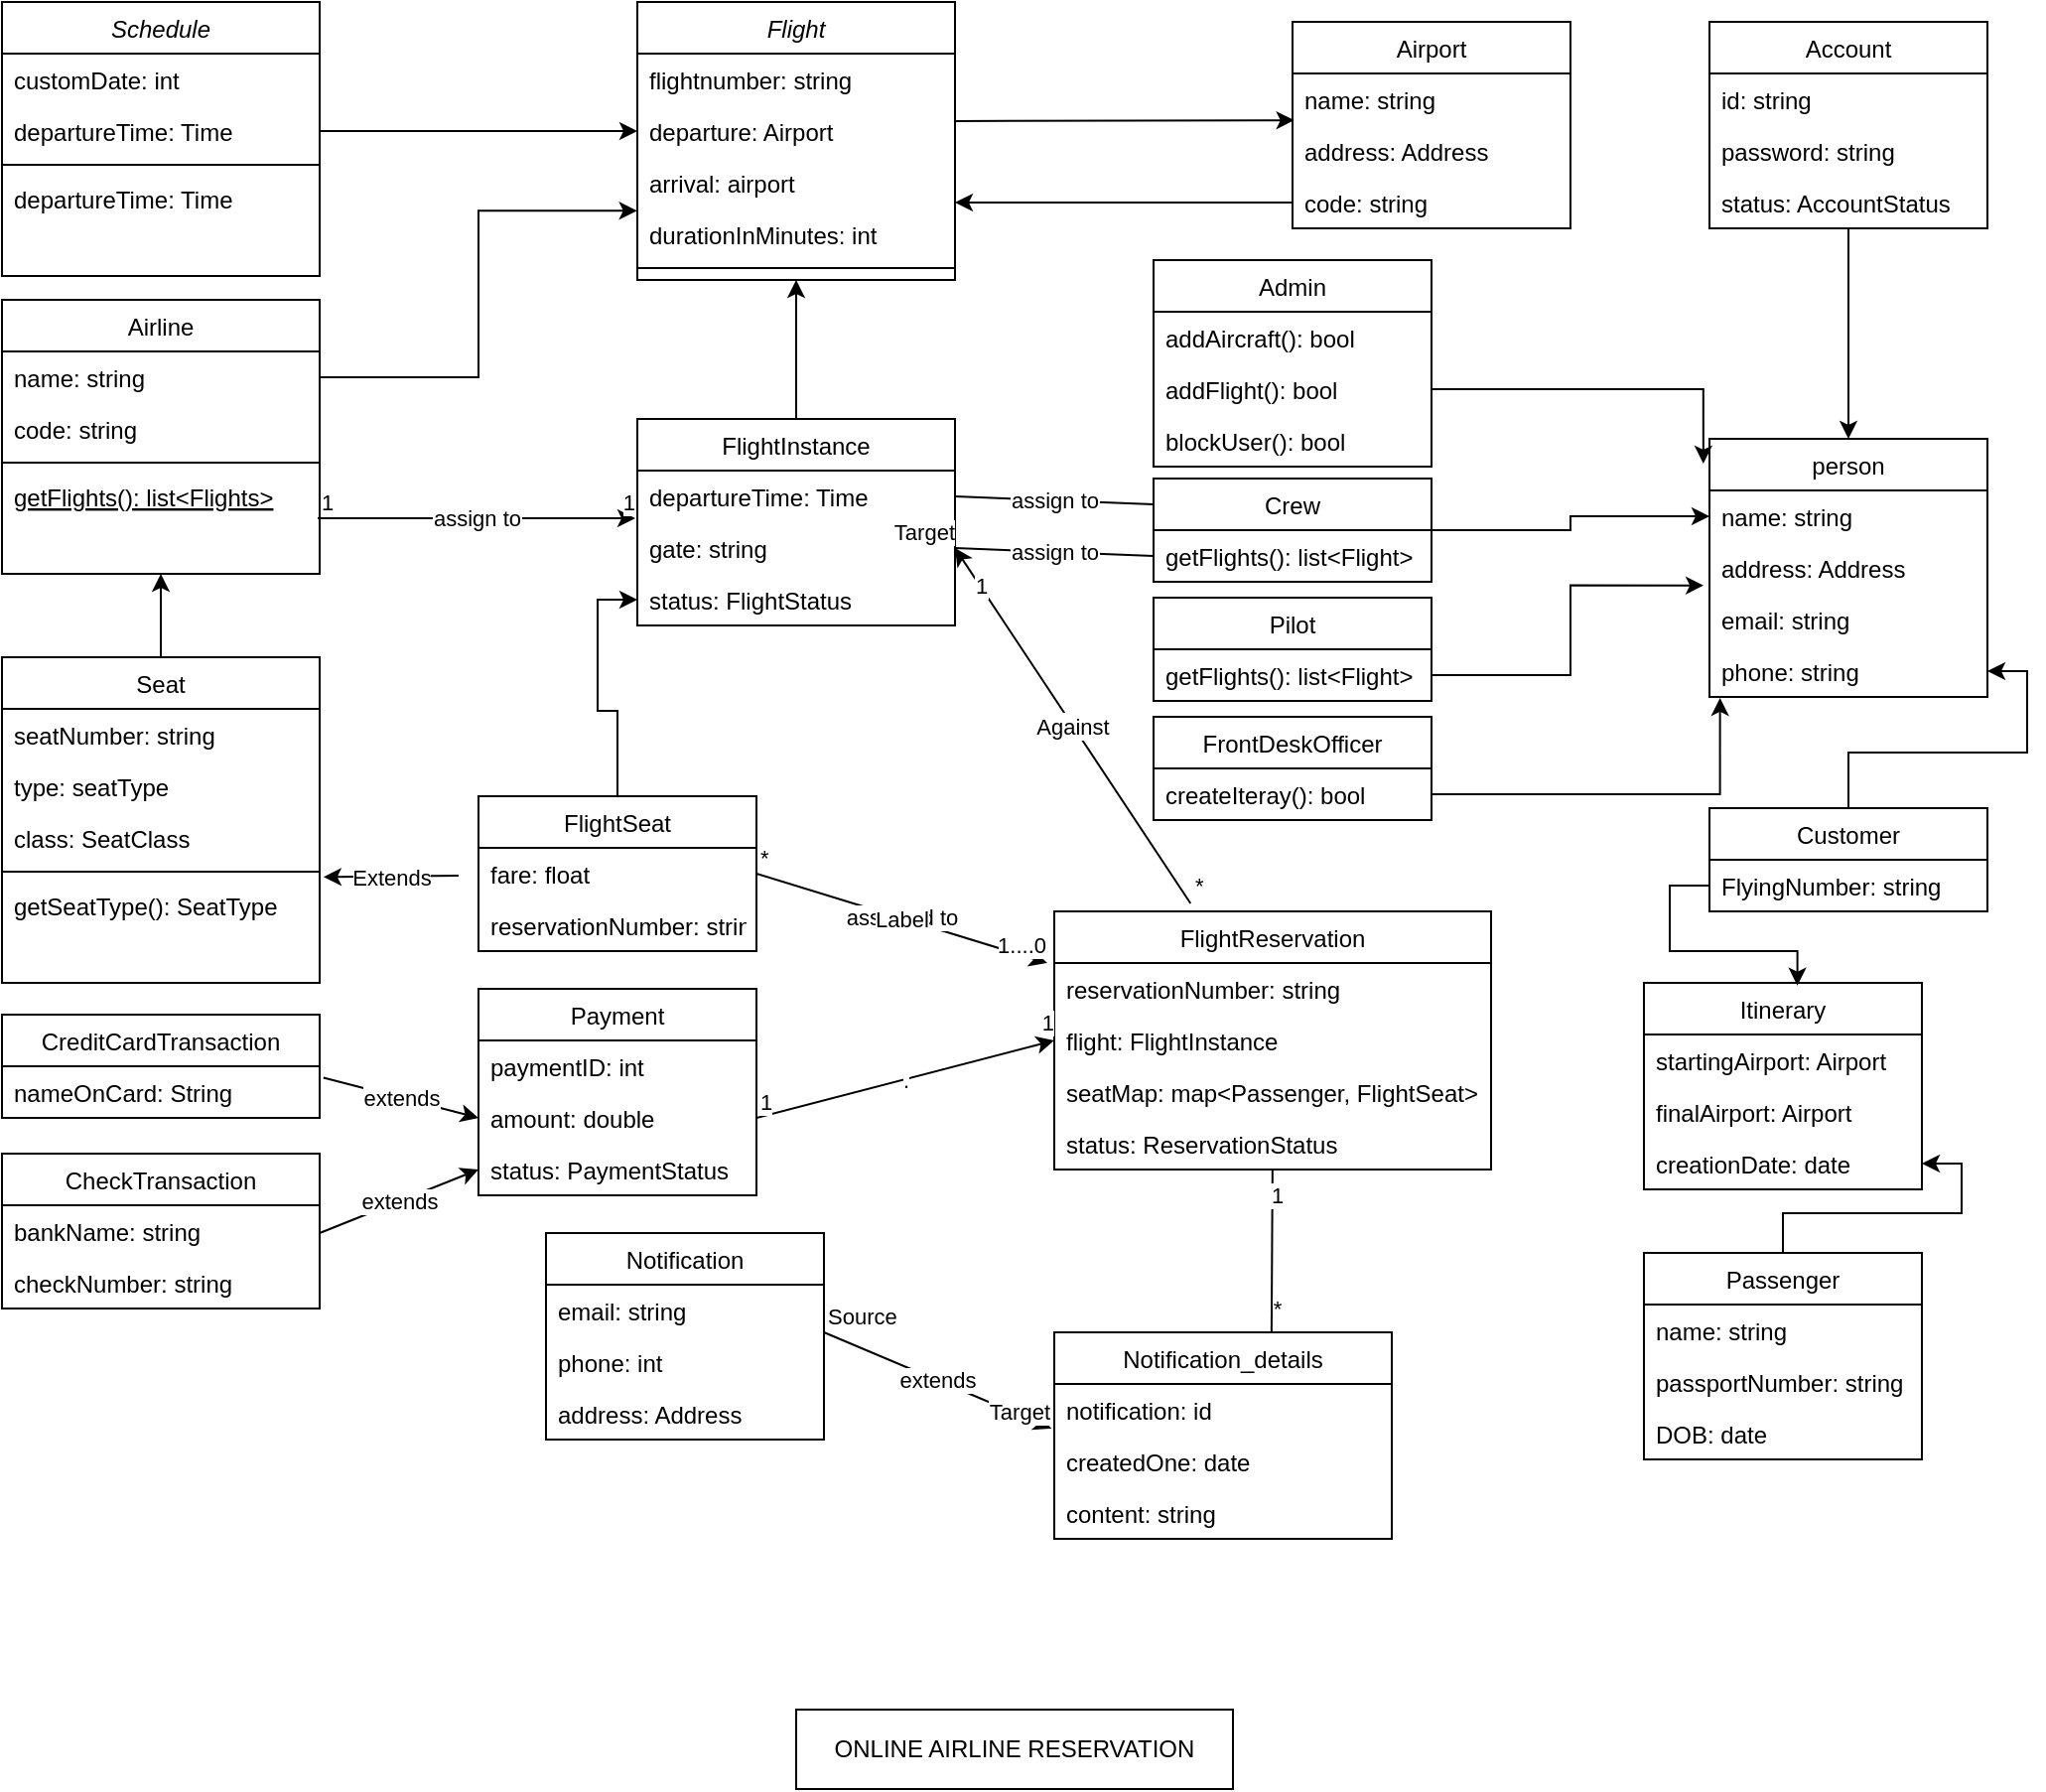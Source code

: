 <mxfile version="16.2.4" type="device"><diagram id="C5RBs43oDa-KdzZeNtuy" name="Page-1"><mxGraphModel dx="2813" dy="1607" grid="1" gridSize="10" guides="1" tooltips="1" connect="1" arrows="1" fold="1" page="1" pageScale="1" pageWidth="827" pageHeight="1169" math="0" shadow="0"><root><mxCell id="WIyWlLk6GJQsqaUBKTNV-0"/><mxCell id="WIyWlLk6GJQsqaUBKTNV-1" parent="WIyWlLk6GJQsqaUBKTNV-0"/><mxCell id="zkfFHV4jXpPFQw0GAbJ--0" value="Schedule" style="swimlane;fontStyle=2;align=center;verticalAlign=top;childLayout=stackLayout;horizontal=1;startSize=26;horizontalStack=0;resizeParent=1;resizeLast=0;collapsible=1;marginBottom=0;rounded=0;shadow=0;strokeWidth=1;" parent="WIyWlLk6GJQsqaUBKTNV-1" vertex="1"><mxGeometry y="60" width="160" height="138" as="geometry"><mxRectangle x="230" y="140" width="160" height="26" as="alternateBounds"/></mxGeometry></mxCell><mxCell id="zkfFHV4jXpPFQw0GAbJ--1" value="customDate: int" style="text;align=left;verticalAlign=top;spacingLeft=4;spacingRight=4;overflow=hidden;rotatable=0;points=[[0,0.5],[1,0.5]];portConstraint=eastwest;" parent="zkfFHV4jXpPFQw0GAbJ--0" vertex="1"><mxGeometry y="26" width="160" height="26" as="geometry"/></mxCell><mxCell id="zkfFHV4jXpPFQw0GAbJ--2" value="departureTime: Time" style="text;align=left;verticalAlign=top;spacingLeft=4;spacingRight=4;overflow=hidden;rotatable=0;points=[[0,0.5],[1,0.5]];portConstraint=eastwest;rounded=0;shadow=0;html=0;" parent="zkfFHV4jXpPFQw0GAbJ--0" vertex="1"><mxGeometry y="52" width="160" height="26" as="geometry"/></mxCell><mxCell id="zkfFHV4jXpPFQw0GAbJ--4" value="" style="line;html=1;strokeWidth=1;align=left;verticalAlign=middle;spacingTop=-1;spacingLeft=3;spacingRight=3;rotatable=0;labelPosition=right;points=[];portConstraint=eastwest;" parent="zkfFHV4jXpPFQw0GAbJ--0" vertex="1"><mxGeometry y="78" width="160" height="8" as="geometry"/></mxCell><mxCell id="qGMzWZjXxETpfkNb0Cq6-20" value="departureTime: Time" style="text;align=left;verticalAlign=top;spacingLeft=4;spacingRight=4;overflow=hidden;rotatable=0;points=[[0,0.5],[1,0.5]];portConstraint=eastwest;rounded=0;shadow=0;html=0;" vertex="1" parent="zkfFHV4jXpPFQw0GAbJ--0"><mxGeometry y="86" width="160" height="26" as="geometry"/></mxCell><mxCell id="zkfFHV4jXpPFQw0GAbJ--6" value="Airline" style="swimlane;fontStyle=0;align=center;verticalAlign=top;childLayout=stackLayout;horizontal=1;startSize=26;horizontalStack=0;resizeParent=1;resizeLast=0;collapsible=1;marginBottom=0;rounded=0;shadow=0;strokeWidth=1;" parent="WIyWlLk6GJQsqaUBKTNV-1" vertex="1"><mxGeometry y="210" width="160" height="138" as="geometry"><mxRectangle x="130" y="380" width="160" height="26" as="alternateBounds"/></mxGeometry></mxCell><mxCell id="zkfFHV4jXpPFQw0GAbJ--7" value="name: string" style="text;align=left;verticalAlign=top;spacingLeft=4;spacingRight=4;overflow=hidden;rotatable=0;points=[[0,0.5],[1,0.5]];portConstraint=eastwest;" parent="zkfFHV4jXpPFQw0GAbJ--6" vertex="1"><mxGeometry y="26" width="160" height="26" as="geometry"/></mxCell><mxCell id="zkfFHV4jXpPFQw0GAbJ--8" value="code: string" style="text;align=left;verticalAlign=top;spacingLeft=4;spacingRight=4;overflow=hidden;rotatable=0;points=[[0,0.5],[1,0.5]];portConstraint=eastwest;rounded=0;shadow=0;html=0;" parent="zkfFHV4jXpPFQw0GAbJ--6" vertex="1"><mxGeometry y="52" width="160" height="26" as="geometry"/></mxCell><mxCell id="zkfFHV4jXpPFQw0GAbJ--9" value="" style="line;html=1;strokeWidth=1;align=left;verticalAlign=middle;spacingTop=-1;spacingLeft=3;spacingRight=3;rotatable=0;labelPosition=right;points=[];portConstraint=eastwest;" parent="zkfFHV4jXpPFQw0GAbJ--6" vertex="1"><mxGeometry y="78" width="160" height="8" as="geometry"/></mxCell><mxCell id="zkfFHV4jXpPFQw0GAbJ--10" value="getFlights(): list&lt;Flights&gt;" style="text;align=left;verticalAlign=top;spacingLeft=4;spacingRight=4;overflow=hidden;rotatable=0;points=[[0,0.5],[1,0.5]];portConstraint=eastwest;fontStyle=4" parent="zkfFHV4jXpPFQw0GAbJ--6" vertex="1"><mxGeometry y="86" width="160" height="26" as="geometry"/></mxCell><mxCell id="qGMzWZjXxETpfkNb0Cq6-106" style="edgeStyle=orthogonalEdgeStyle;rounded=0;orthogonalLoop=1;jettySize=auto;html=1;exitX=0.5;exitY=0;exitDx=0;exitDy=0;entryX=0.5;entryY=1;entryDx=0;entryDy=0;" edge="1" parent="WIyWlLk6GJQsqaUBKTNV-1" source="qGMzWZjXxETpfkNb0Cq6-1" target="zkfFHV4jXpPFQw0GAbJ--6"><mxGeometry relative="1" as="geometry"/></mxCell><mxCell id="qGMzWZjXxETpfkNb0Cq6-1" value="Seat" style="swimlane;fontStyle=0;align=center;verticalAlign=top;childLayout=stackLayout;horizontal=1;startSize=26;horizontalStack=0;resizeParent=1;resizeLast=0;collapsible=1;marginBottom=0;rounded=0;shadow=0;strokeWidth=1;" vertex="1" parent="WIyWlLk6GJQsqaUBKTNV-1"><mxGeometry y="390" width="160" height="164" as="geometry"><mxRectangle x="130" y="380" width="160" height="26" as="alternateBounds"/></mxGeometry></mxCell><mxCell id="qGMzWZjXxETpfkNb0Cq6-2" value="seatNumber: string" style="text;align=left;verticalAlign=top;spacingLeft=4;spacingRight=4;overflow=hidden;rotatable=0;points=[[0,0.5],[1,0.5]];portConstraint=eastwest;" vertex="1" parent="qGMzWZjXxETpfkNb0Cq6-1"><mxGeometry y="26" width="160" height="26" as="geometry"/></mxCell><mxCell id="qGMzWZjXxETpfkNb0Cq6-3" value="type: seatType" style="text;align=left;verticalAlign=top;spacingLeft=4;spacingRight=4;overflow=hidden;rotatable=0;points=[[0,0.5],[1,0.5]];portConstraint=eastwest;rounded=0;shadow=0;html=0;" vertex="1" parent="qGMzWZjXxETpfkNb0Cq6-1"><mxGeometry y="52" width="160" height="26" as="geometry"/></mxCell><mxCell id="qGMzWZjXxETpfkNb0Cq6-8" value="class: SeatClass" style="text;align=left;verticalAlign=top;spacingLeft=4;spacingRight=4;overflow=hidden;rotatable=0;points=[[0,0.5],[1,0.5]];portConstraint=eastwest;rounded=0;shadow=0;html=0;" vertex="1" parent="qGMzWZjXxETpfkNb0Cq6-1"><mxGeometry y="78" width="160" height="26" as="geometry"/></mxCell><mxCell id="qGMzWZjXxETpfkNb0Cq6-4" value="" style="line;html=1;strokeWidth=1;align=left;verticalAlign=middle;spacingTop=-1;spacingLeft=3;spacingRight=3;rotatable=0;labelPosition=right;points=[];portConstraint=eastwest;" vertex="1" parent="qGMzWZjXxETpfkNb0Cq6-1"><mxGeometry y="104" width="160" height="8" as="geometry"/></mxCell><mxCell id="qGMzWZjXxETpfkNb0Cq6-6" value="getSeatType(): SeatType" style="text;align=left;verticalAlign=top;spacingLeft=4;spacingRight=4;overflow=hidden;rotatable=0;points=[[0,0.5],[1,0.5]];portConstraint=eastwest;" vertex="1" parent="qGMzWZjXxETpfkNb0Cq6-1"><mxGeometry y="112" width="160" height="26" as="geometry"/></mxCell><mxCell id="qGMzWZjXxETpfkNb0Cq6-12" value="CreditCardTransaction" style="swimlane;fontStyle=0;childLayout=stackLayout;horizontal=1;startSize=26;fillColor=none;horizontalStack=0;resizeParent=1;resizeParentMax=0;resizeLast=0;collapsible=1;marginBottom=0;" vertex="1" parent="WIyWlLk6GJQsqaUBKTNV-1"><mxGeometry y="570" width="160" height="52" as="geometry"/></mxCell><mxCell id="qGMzWZjXxETpfkNb0Cq6-13" value="nameOnCard: String" style="text;strokeColor=none;fillColor=none;align=left;verticalAlign=top;spacingLeft=4;spacingRight=4;overflow=hidden;rotatable=0;points=[[0,0.5],[1,0.5]];portConstraint=eastwest;" vertex="1" parent="qGMzWZjXxETpfkNb0Cq6-12"><mxGeometry y="26" width="160" height="26" as="geometry"/></mxCell><mxCell id="qGMzWZjXxETpfkNb0Cq6-16" value="CheckTransaction" style="swimlane;fontStyle=0;childLayout=stackLayout;horizontal=1;startSize=26;fillColor=none;horizontalStack=0;resizeParent=1;resizeParentMax=0;resizeLast=0;collapsible=1;marginBottom=0;" vertex="1" parent="WIyWlLk6GJQsqaUBKTNV-1"><mxGeometry y="640" width="160" height="78" as="geometry"/></mxCell><mxCell id="qGMzWZjXxETpfkNb0Cq6-17" value="bankName: string" style="text;strokeColor=none;fillColor=none;align=left;verticalAlign=top;spacingLeft=4;spacingRight=4;overflow=hidden;rotatable=0;points=[[0,0.5],[1,0.5]];portConstraint=eastwest;" vertex="1" parent="qGMzWZjXxETpfkNb0Cq6-16"><mxGeometry y="26" width="160" height="26" as="geometry"/></mxCell><mxCell id="qGMzWZjXxETpfkNb0Cq6-18" value="checkNumber: string" style="text;strokeColor=none;fillColor=none;align=left;verticalAlign=top;spacingLeft=4;spacingRight=4;overflow=hidden;rotatable=0;points=[[0,0.5],[1,0.5]];portConstraint=eastwest;" vertex="1" parent="qGMzWZjXxETpfkNb0Cq6-16"><mxGeometry y="52" width="160" height="26" as="geometry"/></mxCell><mxCell id="qGMzWZjXxETpfkNb0Cq6-22" value="Flight" style="swimlane;fontStyle=2;align=center;verticalAlign=top;childLayout=stackLayout;horizontal=1;startSize=26;horizontalStack=0;resizeParent=1;resizeLast=0;collapsible=1;marginBottom=0;rounded=0;shadow=0;strokeWidth=1;" vertex="1" parent="WIyWlLk6GJQsqaUBKTNV-1"><mxGeometry x="320" y="60" width="160" height="140" as="geometry"><mxRectangle x="230" y="140" width="160" height="26" as="alternateBounds"/></mxGeometry></mxCell><mxCell id="qGMzWZjXxETpfkNb0Cq6-23" value="flightnumber: string" style="text;align=left;verticalAlign=top;spacingLeft=4;spacingRight=4;overflow=hidden;rotatable=0;points=[[0,0.5],[1,0.5]];portConstraint=eastwest;" vertex="1" parent="qGMzWZjXxETpfkNb0Cq6-22"><mxGeometry y="26" width="160" height="26" as="geometry"/></mxCell><mxCell id="qGMzWZjXxETpfkNb0Cq6-24" value="departure: Airport" style="text;align=left;verticalAlign=top;spacingLeft=4;spacingRight=4;overflow=hidden;rotatable=0;points=[[0,0.5],[1,0.5]];portConstraint=eastwest;rounded=0;shadow=0;html=0;" vertex="1" parent="qGMzWZjXxETpfkNb0Cq6-22"><mxGeometry y="52" width="160" height="26" as="geometry"/></mxCell><mxCell id="qGMzWZjXxETpfkNb0Cq6-28" value="arrival: airport" style="text;align=left;verticalAlign=top;spacingLeft=4;spacingRight=4;overflow=hidden;rotatable=0;points=[[0,0.5],[1,0.5]];portConstraint=eastwest;rounded=0;shadow=0;html=0;" vertex="1" parent="qGMzWZjXxETpfkNb0Cq6-22"><mxGeometry y="78" width="160" height="26" as="geometry"/></mxCell><mxCell id="qGMzWZjXxETpfkNb0Cq6-27" value="durationInMinutes: int" style="text;align=left;verticalAlign=top;spacingLeft=4;spacingRight=4;overflow=hidden;rotatable=0;points=[[0,0.5],[1,0.5]];portConstraint=eastwest;rounded=0;shadow=0;html=0;" vertex="1" parent="qGMzWZjXxETpfkNb0Cq6-22"><mxGeometry y="104" width="160" height="26" as="geometry"/></mxCell><mxCell id="qGMzWZjXxETpfkNb0Cq6-25" value="" style="line;html=1;strokeWidth=1;align=left;verticalAlign=middle;spacingTop=-1;spacingLeft=3;spacingRight=3;rotatable=0;labelPosition=right;points=[];portConstraint=eastwest;" vertex="1" parent="qGMzWZjXxETpfkNb0Cq6-22"><mxGeometry y="130" width="160" height="8" as="geometry"/></mxCell><mxCell id="qGMzWZjXxETpfkNb0Cq6-107" style="edgeStyle=orthogonalEdgeStyle;rounded=0;orthogonalLoop=1;jettySize=auto;html=1;exitX=0.5;exitY=0;exitDx=0;exitDy=0;entryX=0.5;entryY=1;entryDx=0;entryDy=0;" edge="1" parent="WIyWlLk6GJQsqaUBKTNV-1" source="qGMzWZjXxETpfkNb0Cq6-31" target="qGMzWZjXxETpfkNb0Cq6-22"><mxGeometry relative="1" as="geometry"/></mxCell><mxCell id="qGMzWZjXxETpfkNb0Cq6-31" value="FlightInstance" style="swimlane;fontStyle=0;childLayout=stackLayout;horizontal=1;startSize=26;fillColor=none;horizontalStack=0;resizeParent=1;resizeParentMax=0;resizeLast=0;collapsible=1;marginBottom=0;" vertex="1" parent="WIyWlLk6GJQsqaUBKTNV-1"><mxGeometry x="320" y="270" width="160" height="104" as="geometry"/></mxCell><mxCell id="qGMzWZjXxETpfkNb0Cq6-32" value="departureTime: Time" style="text;strokeColor=none;fillColor=none;align=left;verticalAlign=top;spacingLeft=4;spacingRight=4;overflow=hidden;rotatable=0;points=[[0,0.5],[1,0.5]];portConstraint=eastwest;" vertex="1" parent="qGMzWZjXxETpfkNb0Cq6-31"><mxGeometry y="26" width="160" height="26" as="geometry"/></mxCell><mxCell id="qGMzWZjXxETpfkNb0Cq6-33" value="gate: string" style="text;strokeColor=none;fillColor=none;align=left;verticalAlign=top;spacingLeft=4;spacingRight=4;overflow=hidden;rotatable=0;points=[[0,0.5],[1,0.5]];portConstraint=eastwest;" vertex="1" parent="qGMzWZjXxETpfkNb0Cq6-31"><mxGeometry y="52" width="160" height="26" as="geometry"/></mxCell><mxCell id="qGMzWZjXxETpfkNb0Cq6-34" value="status: FlightStatus" style="text;strokeColor=none;fillColor=none;align=left;verticalAlign=top;spacingLeft=4;spacingRight=4;overflow=hidden;rotatable=0;points=[[0,0.5],[1,0.5]];portConstraint=eastwest;" vertex="1" parent="qGMzWZjXxETpfkNb0Cq6-31"><mxGeometry y="78" width="160" height="26" as="geometry"/></mxCell><mxCell id="qGMzWZjXxETpfkNb0Cq6-108" style="edgeStyle=orthogonalEdgeStyle;rounded=0;orthogonalLoop=1;jettySize=auto;html=1;exitX=0.5;exitY=0;exitDx=0;exitDy=0;entryX=0;entryY=0.5;entryDx=0;entryDy=0;" edge="1" parent="WIyWlLk6GJQsqaUBKTNV-1" source="qGMzWZjXxETpfkNb0Cq6-41" target="qGMzWZjXxETpfkNb0Cq6-34"><mxGeometry relative="1" as="geometry"/></mxCell><mxCell id="qGMzWZjXxETpfkNb0Cq6-41" value="FlightSeat" style="swimlane;fontStyle=0;childLayout=stackLayout;horizontal=1;startSize=26;fillColor=none;horizontalStack=0;resizeParent=1;resizeParentMax=0;resizeLast=0;collapsible=1;marginBottom=0;" vertex="1" parent="WIyWlLk6GJQsqaUBKTNV-1"><mxGeometry x="240" y="460" width="140" height="78" as="geometry"/></mxCell><mxCell id="qGMzWZjXxETpfkNb0Cq6-42" value="fare: float" style="text;strokeColor=none;fillColor=none;align=left;verticalAlign=top;spacingLeft=4;spacingRight=4;overflow=hidden;rotatable=0;points=[[0,0.5],[1,0.5]];portConstraint=eastwest;" vertex="1" parent="qGMzWZjXxETpfkNb0Cq6-41"><mxGeometry y="26" width="140" height="26" as="geometry"/></mxCell><mxCell id="qGMzWZjXxETpfkNb0Cq6-43" value="reservationNumber: string" style="text;strokeColor=none;fillColor=none;align=left;verticalAlign=top;spacingLeft=4;spacingRight=4;overflow=hidden;rotatable=0;points=[[0,0.5],[1,0.5]];portConstraint=eastwest;" vertex="1" parent="qGMzWZjXxETpfkNb0Cq6-41"><mxGeometry y="52" width="140" height="26" as="geometry"/></mxCell><mxCell id="qGMzWZjXxETpfkNb0Cq6-45" value="Payment" style="swimlane;fontStyle=0;childLayout=stackLayout;horizontal=1;startSize=26;fillColor=none;horizontalStack=0;resizeParent=1;resizeParentMax=0;resizeLast=0;collapsible=1;marginBottom=0;" vertex="1" parent="WIyWlLk6GJQsqaUBKTNV-1"><mxGeometry x="240" y="557" width="140" height="104" as="geometry"/></mxCell><mxCell id="qGMzWZjXxETpfkNb0Cq6-46" value="paymentID: int" style="text;strokeColor=none;fillColor=none;align=left;verticalAlign=top;spacingLeft=4;spacingRight=4;overflow=hidden;rotatable=0;points=[[0,0.5],[1,0.5]];portConstraint=eastwest;" vertex="1" parent="qGMzWZjXxETpfkNb0Cq6-45"><mxGeometry y="26" width="140" height="26" as="geometry"/></mxCell><mxCell id="qGMzWZjXxETpfkNb0Cq6-47" value="amount: double" style="text;strokeColor=none;fillColor=none;align=left;verticalAlign=top;spacingLeft=4;spacingRight=4;overflow=hidden;rotatable=0;points=[[0,0.5],[1,0.5]];portConstraint=eastwest;" vertex="1" parent="qGMzWZjXxETpfkNb0Cq6-45"><mxGeometry y="52" width="140" height="26" as="geometry"/></mxCell><mxCell id="qGMzWZjXxETpfkNb0Cq6-48" value="status: PaymentStatus" style="text;strokeColor=none;fillColor=none;align=left;verticalAlign=top;spacingLeft=4;spacingRight=4;overflow=hidden;rotatable=0;points=[[0,0.5],[1,0.5]];portConstraint=eastwest;" vertex="1" parent="qGMzWZjXxETpfkNb0Cq6-45"><mxGeometry y="78" width="140" height="26" as="geometry"/></mxCell><mxCell id="qGMzWZjXxETpfkNb0Cq6-49" value="Notification" style="swimlane;fontStyle=0;childLayout=stackLayout;horizontal=1;startSize=26;fillColor=none;horizontalStack=0;resizeParent=1;resizeParentMax=0;resizeLast=0;collapsible=1;marginBottom=0;" vertex="1" parent="WIyWlLk6GJQsqaUBKTNV-1"><mxGeometry x="274" y="680" width="140" height="104" as="geometry"/></mxCell><mxCell id="qGMzWZjXxETpfkNb0Cq6-50" value="email: string&#10;" style="text;strokeColor=none;fillColor=none;align=left;verticalAlign=top;spacingLeft=4;spacingRight=4;overflow=hidden;rotatable=0;points=[[0,0.5],[1,0.5]];portConstraint=eastwest;" vertex="1" parent="qGMzWZjXxETpfkNb0Cq6-49"><mxGeometry y="26" width="140" height="26" as="geometry"/></mxCell><mxCell id="qGMzWZjXxETpfkNb0Cq6-51" value="phone: int" style="text;strokeColor=none;fillColor=none;align=left;verticalAlign=top;spacingLeft=4;spacingRight=4;overflow=hidden;rotatable=0;points=[[0,0.5],[1,0.5]];portConstraint=eastwest;" vertex="1" parent="qGMzWZjXxETpfkNb0Cq6-49"><mxGeometry y="52" width="140" height="26" as="geometry"/></mxCell><mxCell id="qGMzWZjXxETpfkNb0Cq6-138" value="address: Address" style="text;strokeColor=none;fillColor=none;align=left;verticalAlign=top;spacingLeft=4;spacingRight=4;overflow=hidden;rotatable=0;points=[[0,0.5],[1,0.5]];portConstraint=eastwest;" vertex="1" parent="qGMzWZjXxETpfkNb0Cq6-49"><mxGeometry y="78" width="140" height="26" as="geometry"/></mxCell><mxCell id="qGMzWZjXxETpfkNb0Cq6-55" value="Airport" style="swimlane;fontStyle=0;childLayout=stackLayout;horizontal=1;startSize=26;fillColor=none;horizontalStack=0;resizeParent=1;resizeParentMax=0;resizeLast=0;collapsible=1;marginBottom=0;" vertex="1" parent="WIyWlLk6GJQsqaUBKTNV-1"><mxGeometry x="650" y="70" width="140" height="104" as="geometry"/></mxCell><mxCell id="qGMzWZjXxETpfkNb0Cq6-56" value="name: string" style="text;strokeColor=none;fillColor=none;align=left;verticalAlign=top;spacingLeft=4;spacingRight=4;overflow=hidden;rotatable=0;points=[[0,0.5],[1,0.5]];portConstraint=eastwest;" vertex="1" parent="qGMzWZjXxETpfkNb0Cq6-55"><mxGeometry y="26" width="140" height="26" as="geometry"/></mxCell><mxCell id="qGMzWZjXxETpfkNb0Cq6-57" value="address: Address" style="text;strokeColor=none;fillColor=none;align=left;verticalAlign=top;spacingLeft=4;spacingRight=4;overflow=hidden;rotatable=0;points=[[0,0.5],[1,0.5]];portConstraint=eastwest;" vertex="1" parent="qGMzWZjXxETpfkNb0Cq6-55"><mxGeometry y="52" width="140" height="26" as="geometry"/></mxCell><mxCell id="qGMzWZjXxETpfkNb0Cq6-58" value="code: string" style="text;strokeColor=none;fillColor=none;align=left;verticalAlign=top;spacingLeft=4;spacingRight=4;overflow=hidden;rotatable=0;points=[[0,0.5],[1,0.5]];portConstraint=eastwest;" vertex="1" parent="qGMzWZjXxETpfkNb0Cq6-55"><mxGeometry y="78" width="140" height="26" as="geometry"/></mxCell><mxCell id="qGMzWZjXxETpfkNb0Cq6-59" value="Admin" style="swimlane;fontStyle=0;childLayout=stackLayout;horizontal=1;startSize=26;fillColor=none;horizontalStack=0;resizeParent=1;resizeParentMax=0;resizeLast=0;collapsible=1;marginBottom=0;" vertex="1" parent="WIyWlLk6GJQsqaUBKTNV-1"><mxGeometry x="580" y="190" width="140" height="104" as="geometry"/></mxCell><mxCell id="qGMzWZjXxETpfkNb0Cq6-60" value="addAircraft(): bool" style="text;strokeColor=none;fillColor=none;align=left;verticalAlign=top;spacingLeft=4;spacingRight=4;overflow=hidden;rotatable=0;points=[[0,0.5],[1,0.5]];portConstraint=eastwest;" vertex="1" parent="qGMzWZjXxETpfkNb0Cq6-59"><mxGeometry y="26" width="140" height="26" as="geometry"/></mxCell><mxCell id="qGMzWZjXxETpfkNb0Cq6-61" value="addFlight(): bool" style="text;strokeColor=none;fillColor=none;align=left;verticalAlign=top;spacingLeft=4;spacingRight=4;overflow=hidden;rotatable=0;points=[[0,0.5],[1,0.5]];portConstraint=eastwest;" vertex="1" parent="qGMzWZjXxETpfkNb0Cq6-59"><mxGeometry y="52" width="140" height="26" as="geometry"/></mxCell><mxCell id="qGMzWZjXxETpfkNb0Cq6-62" value="blockUser(): bool" style="text;strokeColor=none;fillColor=none;align=left;verticalAlign=top;spacingLeft=4;spacingRight=4;overflow=hidden;rotatable=0;points=[[0,0.5],[1,0.5]];portConstraint=eastwest;" vertex="1" parent="qGMzWZjXxETpfkNb0Cq6-59"><mxGeometry y="78" width="140" height="26" as="geometry"/></mxCell><mxCell id="qGMzWZjXxETpfkNb0Cq6-162" style="edgeStyle=orthogonalEdgeStyle;rounded=0;orthogonalLoop=1;jettySize=auto;html=1;entryX=0;entryY=0.5;entryDx=0;entryDy=0;" edge="1" parent="WIyWlLk6GJQsqaUBKTNV-1" source="qGMzWZjXxETpfkNb0Cq6-63" target="qGMzWZjXxETpfkNb0Cq6-86"><mxGeometry relative="1" as="geometry"/></mxCell><mxCell id="qGMzWZjXxETpfkNb0Cq6-63" value="Crew" style="swimlane;fontStyle=0;childLayout=stackLayout;horizontal=1;startSize=26;fillColor=none;horizontalStack=0;resizeParent=1;resizeParentMax=0;resizeLast=0;collapsible=1;marginBottom=0;" vertex="1" parent="WIyWlLk6GJQsqaUBKTNV-1"><mxGeometry x="580" y="300" width="140" height="52" as="geometry"/></mxCell><mxCell id="qGMzWZjXxETpfkNb0Cq6-64" value="getFlights(): list&lt;Flight&gt;" style="text;strokeColor=none;fillColor=none;align=left;verticalAlign=top;spacingLeft=4;spacingRight=4;overflow=hidden;rotatable=0;points=[[0,0.5],[1,0.5]];portConstraint=eastwest;" vertex="1" parent="qGMzWZjXxETpfkNb0Cq6-63"><mxGeometry y="26" width="140" height="26" as="geometry"/></mxCell><mxCell id="qGMzWZjXxETpfkNb0Cq6-67" value="Pilot" style="swimlane;fontStyle=0;childLayout=stackLayout;horizontal=1;startSize=26;fillColor=none;horizontalStack=0;resizeParent=1;resizeParentMax=0;resizeLast=0;collapsible=1;marginBottom=0;" vertex="1" parent="WIyWlLk6GJQsqaUBKTNV-1"><mxGeometry x="580" y="360" width="140" height="52" as="geometry"/></mxCell><mxCell id="qGMzWZjXxETpfkNb0Cq6-68" value="getFlights(): list&lt;Flight&gt;" style="text;strokeColor=none;fillColor=none;align=left;verticalAlign=top;spacingLeft=4;spacingRight=4;overflow=hidden;rotatable=0;points=[[0,0.5],[1,0.5]];portConstraint=eastwest;" vertex="1" parent="qGMzWZjXxETpfkNb0Cq6-67"><mxGeometry y="26" width="140" height="26" as="geometry"/></mxCell><mxCell id="qGMzWZjXxETpfkNb0Cq6-69" value="FrontDeskOfficer" style="swimlane;fontStyle=0;childLayout=stackLayout;horizontal=1;startSize=26;fillColor=none;horizontalStack=0;resizeParent=1;resizeParentMax=0;resizeLast=0;collapsible=1;marginBottom=0;" vertex="1" parent="WIyWlLk6GJQsqaUBKTNV-1"><mxGeometry x="580" y="420" width="140" height="52" as="geometry"/></mxCell><mxCell id="qGMzWZjXxETpfkNb0Cq6-71" value="FlightReservation" style="swimlane;fontStyle=0;childLayout=stackLayout;horizontal=1;startSize=26;fillColor=none;horizontalStack=0;resizeParent=1;resizeParentMax=0;resizeLast=0;collapsible=1;marginBottom=0;" vertex="1" parent="WIyWlLk6GJQsqaUBKTNV-1"><mxGeometry x="530" y="518" width="220" height="130" as="geometry"/></mxCell><mxCell id="qGMzWZjXxETpfkNb0Cq6-72" value="reservationNumber: string" style="text;strokeColor=none;fillColor=none;align=left;verticalAlign=top;spacingLeft=4;spacingRight=4;overflow=hidden;rotatable=0;points=[[0,0.5],[1,0.5]];portConstraint=eastwest;" vertex="1" parent="qGMzWZjXxETpfkNb0Cq6-71"><mxGeometry y="26" width="220" height="26" as="geometry"/></mxCell><mxCell id="qGMzWZjXxETpfkNb0Cq6-73" value="flight: FlightInstance" style="text;strokeColor=none;fillColor=none;align=left;verticalAlign=top;spacingLeft=4;spacingRight=4;overflow=hidden;rotatable=0;points=[[0,0.5],[1,0.5]];portConstraint=eastwest;" vertex="1" parent="qGMzWZjXxETpfkNb0Cq6-71"><mxGeometry y="52" width="220" height="26" as="geometry"/></mxCell><mxCell id="qGMzWZjXxETpfkNb0Cq6-74" value="seatMap: map&lt;Passenger, FlightSeat&gt;" style="text;strokeColor=none;fillColor=none;align=left;verticalAlign=top;spacingLeft=4;spacingRight=4;overflow=hidden;rotatable=0;points=[[0,0.5],[1,0.5]];portConstraint=eastwest;" vertex="1" parent="qGMzWZjXxETpfkNb0Cq6-71"><mxGeometry y="78" width="220" height="26" as="geometry"/></mxCell><mxCell id="qGMzWZjXxETpfkNb0Cq6-75" value="status: ReservationStatus" style="text;strokeColor=none;fillColor=none;align=left;verticalAlign=top;spacingLeft=4;spacingRight=4;overflow=hidden;rotatable=0;points=[[0,0.5],[1,0.5]];portConstraint=eastwest;" vertex="1" parent="qGMzWZjXxETpfkNb0Cq6-71"><mxGeometry y="104" width="220" height="26" as="geometry"/></mxCell><mxCell id="qGMzWZjXxETpfkNb0Cq6-76" value="Notification_details" style="swimlane;fontStyle=0;childLayout=stackLayout;horizontal=1;startSize=26;fillColor=none;horizontalStack=0;resizeParent=1;resizeParentMax=0;resizeLast=0;collapsible=1;marginBottom=0;" vertex="1" parent="WIyWlLk6GJQsqaUBKTNV-1"><mxGeometry x="530" y="730" width="170" height="104" as="geometry"/></mxCell><mxCell id="qGMzWZjXxETpfkNb0Cq6-139" value="extends" style="endArrow=classic;html=1;rounded=0;entryX=-0.008;entryY=0.863;entryDx=0;entryDy=0;entryPerimeter=0;" edge="1" parent="qGMzWZjXxETpfkNb0Cq6-76" target="qGMzWZjXxETpfkNb0Cq6-77"><mxGeometry relative="1" as="geometry"><mxPoint x="-116" as="sourcePoint"/><mxPoint x="44" as="targetPoint"/></mxGeometry></mxCell><mxCell id="qGMzWZjXxETpfkNb0Cq6-140" value="extends" style="edgeLabel;resizable=0;html=1;align=center;verticalAlign=middle;" connectable="0" vertex="1" parent="qGMzWZjXxETpfkNb0Cq6-139"><mxGeometry relative="1" as="geometry"/></mxCell><mxCell id="qGMzWZjXxETpfkNb0Cq6-141" value="Source" style="edgeLabel;resizable=0;html=1;align=left;verticalAlign=bottom;" connectable="0" vertex="1" parent="qGMzWZjXxETpfkNb0Cq6-139"><mxGeometry x="-1" relative="1" as="geometry"/></mxCell><mxCell id="qGMzWZjXxETpfkNb0Cq6-142" value="Target" style="edgeLabel;resizable=0;html=1;align=right;verticalAlign=bottom;" connectable="0" vertex="1" parent="qGMzWZjXxETpfkNb0Cq6-139"><mxGeometry x="1" relative="1" as="geometry"/></mxCell><mxCell id="qGMzWZjXxETpfkNb0Cq6-77" value="notification: id" style="text;strokeColor=none;fillColor=none;align=left;verticalAlign=top;spacingLeft=4;spacingRight=4;overflow=hidden;rotatable=0;points=[[0,0.5],[1,0.5]];portConstraint=eastwest;" vertex="1" parent="qGMzWZjXxETpfkNb0Cq6-76"><mxGeometry y="26" width="170" height="26" as="geometry"/></mxCell><mxCell id="qGMzWZjXxETpfkNb0Cq6-78" value="createdOne: date" style="text;strokeColor=none;fillColor=none;align=left;verticalAlign=top;spacingLeft=4;spacingRight=4;overflow=hidden;rotatable=0;points=[[0,0.5],[1,0.5]];portConstraint=eastwest;" vertex="1" parent="qGMzWZjXxETpfkNb0Cq6-76"><mxGeometry y="52" width="170" height="26" as="geometry"/></mxCell><mxCell id="qGMzWZjXxETpfkNb0Cq6-79" value="content: string" style="text;strokeColor=none;fillColor=none;align=left;verticalAlign=top;spacingLeft=4;spacingRight=4;overflow=hidden;rotatable=0;points=[[0,0.5],[1,0.5]];portConstraint=eastwest;" vertex="1" parent="qGMzWZjXxETpfkNb0Cq6-76"><mxGeometry y="78" width="170" height="26" as="geometry"/></mxCell><mxCell id="qGMzWZjXxETpfkNb0Cq6-81" value="Account" style="swimlane;fontStyle=0;childLayout=stackLayout;horizontal=1;startSize=26;fillColor=none;horizontalStack=0;resizeParent=1;resizeParentMax=0;resizeLast=0;collapsible=1;marginBottom=0;" vertex="1" parent="WIyWlLk6GJQsqaUBKTNV-1"><mxGeometry x="860" y="70" width="140" height="104" as="geometry"/></mxCell><mxCell id="qGMzWZjXxETpfkNb0Cq6-82" value="id: string" style="text;strokeColor=none;fillColor=none;align=left;verticalAlign=top;spacingLeft=4;spacingRight=4;overflow=hidden;rotatable=0;points=[[0,0.5],[1,0.5]];portConstraint=eastwest;" vertex="1" parent="qGMzWZjXxETpfkNb0Cq6-81"><mxGeometry y="26" width="140" height="26" as="geometry"/></mxCell><mxCell id="qGMzWZjXxETpfkNb0Cq6-83" value="password: string" style="text;strokeColor=none;fillColor=none;align=left;verticalAlign=top;spacingLeft=4;spacingRight=4;overflow=hidden;rotatable=0;points=[[0,0.5],[1,0.5]];portConstraint=eastwest;" vertex="1" parent="qGMzWZjXxETpfkNb0Cq6-81"><mxGeometry y="52" width="140" height="26" as="geometry"/></mxCell><mxCell id="qGMzWZjXxETpfkNb0Cq6-84" value="status: AccountStatus" style="text;strokeColor=none;fillColor=none;align=left;verticalAlign=top;spacingLeft=4;spacingRight=4;overflow=hidden;rotatable=0;points=[[0,0.5],[1,0.5]];portConstraint=eastwest;" vertex="1" parent="qGMzWZjXxETpfkNb0Cq6-81"><mxGeometry y="78" width="140" height="26" as="geometry"/></mxCell><mxCell id="qGMzWZjXxETpfkNb0Cq6-85" value="person" style="swimlane;fontStyle=0;childLayout=stackLayout;horizontal=1;startSize=26;fillColor=none;horizontalStack=0;resizeParent=1;resizeParentMax=0;resizeLast=0;collapsible=1;marginBottom=0;" vertex="1" parent="WIyWlLk6GJQsqaUBKTNV-1"><mxGeometry x="860" y="280" width="140" height="130" as="geometry"/></mxCell><mxCell id="qGMzWZjXxETpfkNb0Cq6-86" value="name: string" style="text;strokeColor=none;fillColor=none;align=left;verticalAlign=top;spacingLeft=4;spacingRight=4;overflow=hidden;rotatable=0;points=[[0,0.5],[1,0.5]];portConstraint=eastwest;" vertex="1" parent="qGMzWZjXxETpfkNb0Cq6-85"><mxGeometry y="26" width="140" height="26" as="geometry"/></mxCell><mxCell id="qGMzWZjXxETpfkNb0Cq6-87" value="address: Address" style="text;strokeColor=none;fillColor=none;align=left;verticalAlign=top;spacingLeft=4;spacingRight=4;overflow=hidden;rotatable=0;points=[[0,0.5],[1,0.5]];portConstraint=eastwest;" vertex="1" parent="qGMzWZjXxETpfkNb0Cq6-85"><mxGeometry y="52" width="140" height="26" as="geometry"/></mxCell><mxCell id="qGMzWZjXxETpfkNb0Cq6-88" value="email: string" style="text;strokeColor=none;fillColor=none;align=left;verticalAlign=top;spacingLeft=4;spacingRight=4;overflow=hidden;rotatable=0;points=[[0,0.5],[1,0.5]];portConstraint=eastwest;" vertex="1" parent="qGMzWZjXxETpfkNb0Cq6-85"><mxGeometry y="78" width="140" height="26" as="geometry"/></mxCell><mxCell id="qGMzWZjXxETpfkNb0Cq6-89" value="phone: string" style="text;strokeColor=none;fillColor=none;align=left;verticalAlign=top;spacingLeft=4;spacingRight=4;overflow=hidden;rotatable=0;points=[[0,0.5],[1,0.5]];portConstraint=eastwest;" vertex="1" parent="qGMzWZjXxETpfkNb0Cq6-85"><mxGeometry y="104" width="140" height="26" as="geometry"/></mxCell><mxCell id="qGMzWZjXxETpfkNb0Cq6-166" style="edgeStyle=orthogonalEdgeStyle;rounded=0;orthogonalLoop=1;jettySize=auto;html=1;exitX=0.5;exitY=0;exitDx=0;exitDy=0;" edge="1" parent="WIyWlLk6GJQsqaUBKTNV-1" source="qGMzWZjXxETpfkNb0Cq6-90" target="qGMzWZjXxETpfkNb0Cq6-89"><mxGeometry relative="1" as="geometry"/></mxCell><mxCell id="qGMzWZjXxETpfkNb0Cq6-90" value="Customer" style="swimlane;fontStyle=0;childLayout=stackLayout;horizontal=1;startSize=26;fillColor=none;horizontalStack=0;resizeParent=1;resizeParentMax=0;resizeLast=0;collapsible=1;marginBottom=0;" vertex="1" parent="WIyWlLk6GJQsqaUBKTNV-1"><mxGeometry x="860" y="466" width="140" height="52" as="geometry"/></mxCell><mxCell id="qGMzWZjXxETpfkNb0Cq6-91" value="FlyingNumber: string" style="text;strokeColor=none;fillColor=none;align=left;verticalAlign=top;spacingLeft=4;spacingRight=4;overflow=hidden;rotatable=0;points=[[0,0.5],[1,0.5]];portConstraint=eastwest;" vertex="1" parent="qGMzWZjXxETpfkNb0Cq6-90"><mxGeometry y="26" width="140" height="26" as="geometry"/></mxCell><mxCell id="qGMzWZjXxETpfkNb0Cq6-94" value="Itinerary" style="swimlane;fontStyle=0;childLayout=stackLayout;horizontal=1;startSize=26;fillColor=none;horizontalStack=0;resizeParent=1;resizeParentMax=0;resizeLast=0;collapsible=1;marginBottom=0;" vertex="1" parent="WIyWlLk6GJQsqaUBKTNV-1"><mxGeometry x="827" y="554" width="140" height="104" as="geometry"/></mxCell><mxCell id="qGMzWZjXxETpfkNb0Cq6-95" value="startingAirport: Airport" style="text;strokeColor=none;fillColor=none;align=left;verticalAlign=top;spacingLeft=4;spacingRight=4;overflow=hidden;rotatable=0;points=[[0,0.5],[1,0.5]];portConstraint=eastwest;" vertex="1" parent="qGMzWZjXxETpfkNb0Cq6-94"><mxGeometry y="26" width="140" height="26" as="geometry"/></mxCell><mxCell id="qGMzWZjXxETpfkNb0Cq6-96" value="finalAirport: Airport" style="text;strokeColor=none;fillColor=none;align=left;verticalAlign=top;spacingLeft=4;spacingRight=4;overflow=hidden;rotatable=0;points=[[0,0.5],[1,0.5]];portConstraint=eastwest;" vertex="1" parent="qGMzWZjXxETpfkNb0Cq6-94"><mxGeometry y="52" width="140" height="26" as="geometry"/></mxCell><mxCell id="qGMzWZjXxETpfkNb0Cq6-97" value="creationDate: date" style="text;strokeColor=none;fillColor=none;align=left;verticalAlign=top;spacingLeft=4;spacingRight=4;overflow=hidden;rotatable=0;points=[[0,0.5],[1,0.5]];portConstraint=eastwest;" vertex="1" parent="qGMzWZjXxETpfkNb0Cq6-94"><mxGeometry y="78" width="140" height="26" as="geometry"/></mxCell><mxCell id="qGMzWZjXxETpfkNb0Cq6-167" style="edgeStyle=orthogonalEdgeStyle;rounded=0;orthogonalLoop=1;jettySize=auto;html=1;" edge="1" parent="WIyWlLk6GJQsqaUBKTNV-1" source="qGMzWZjXxETpfkNb0Cq6-98" target="qGMzWZjXxETpfkNb0Cq6-97"><mxGeometry relative="1" as="geometry"/></mxCell><mxCell id="qGMzWZjXxETpfkNb0Cq6-98" value="Passenger" style="swimlane;fontStyle=0;childLayout=stackLayout;horizontal=1;startSize=26;fillColor=none;horizontalStack=0;resizeParent=1;resizeParentMax=0;resizeLast=0;collapsible=1;marginBottom=0;" vertex="1" parent="WIyWlLk6GJQsqaUBKTNV-1"><mxGeometry x="827" y="690" width="140" height="104" as="geometry"/></mxCell><mxCell id="qGMzWZjXxETpfkNb0Cq6-99" value="name: string" style="text;strokeColor=none;fillColor=none;align=left;verticalAlign=top;spacingLeft=4;spacingRight=4;overflow=hidden;rotatable=0;points=[[0,0.5],[1,0.5]];portConstraint=eastwest;" vertex="1" parent="qGMzWZjXxETpfkNb0Cq6-98"><mxGeometry y="26" width="140" height="26" as="geometry"/></mxCell><mxCell id="qGMzWZjXxETpfkNb0Cq6-100" value="passportNumber: string" style="text;strokeColor=none;fillColor=none;align=left;verticalAlign=top;spacingLeft=4;spacingRight=4;overflow=hidden;rotatable=0;points=[[0,0.5],[1,0.5]];portConstraint=eastwest;" vertex="1" parent="qGMzWZjXxETpfkNb0Cq6-98"><mxGeometry y="52" width="140" height="26" as="geometry"/></mxCell><mxCell id="qGMzWZjXxETpfkNb0Cq6-101" value="DOB: date" style="text;strokeColor=none;fillColor=none;align=left;verticalAlign=top;spacingLeft=4;spacingRight=4;overflow=hidden;rotatable=0;points=[[0,0.5],[1,0.5]];portConstraint=eastwest;" vertex="1" parent="qGMzWZjXxETpfkNb0Cq6-98"><mxGeometry y="78" width="140" height="26" as="geometry"/></mxCell><mxCell id="qGMzWZjXxETpfkNb0Cq6-103" style="edgeStyle=orthogonalEdgeStyle;rounded=0;orthogonalLoop=1;jettySize=auto;html=1;exitX=1;exitY=0.5;exitDx=0;exitDy=0;entryX=0;entryY=0.5;entryDx=0;entryDy=0;" edge="1" parent="WIyWlLk6GJQsqaUBKTNV-1" source="zkfFHV4jXpPFQw0GAbJ--2" target="qGMzWZjXxETpfkNb0Cq6-24"><mxGeometry relative="1" as="geometry"/></mxCell><mxCell id="qGMzWZjXxETpfkNb0Cq6-105" style="edgeStyle=orthogonalEdgeStyle;rounded=0;orthogonalLoop=1;jettySize=auto;html=1;exitX=1;exitY=0.5;exitDx=0;exitDy=0;entryX=-0.001;entryY=0.043;entryDx=0;entryDy=0;entryPerimeter=0;" edge="1" parent="WIyWlLk6GJQsqaUBKTNV-1" source="zkfFHV4jXpPFQw0GAbJ--7" target="qGMzWZjXxETpfkNb0Cq6-27"><mxGeometry relative="1" as="geometry"><mxPoint x="250" y="160" as="targetPoint"/></mxGeometry></mxCell><mxCell id="qGMzWZjXxETpfkNb0Cq6-109" value="" style="endArrow=classic;html=1;rounded=0;" edge="1" parent="WIyWlLk6GJQsqaUBKTNV-1"><mxGeometry relative="1" as="geometry"><mxPoint x="159" y="320" as="sourcePoint"/><mxPoint x="319" y="320" as="targetPoint"/></mxGeometry></mxCell><mxCell id="qGMzWZjXxETpfkNb0Cq6-110" value="assign to" style="edgeLabel;resizable=0;html=1;align=center;verticalAlign=middle;" connectable="0" vertex="1" parent="qGMzWZjXxETpfkNb0Cq6-109"><mxGeometry relative="1" as="geometry"/></mxCell><mxCell id="qGMzWZjXxETpfkNb0Cq6-111" value="1" style="edgeLabel;resizable=0;html=1;align=left;verticalAlign=bottom;" connectable="0" vertex="1" parent="qGMzWZjXxETpfkNb0Cq6-109"><mxGeometry x="-1" relative="1" as="geometry"/></mxCell><mxCell id="qGMzWZjXxETpfkNb0Cq6-112" value="1" style="edgeLabel;resizable=0;html=1;align=right;verticalAlign=bottom;" connectable="0" vertex="1" parent="qGMzWZjXxETpfkNb0Cq6-109"><mxGeometry x="1" relative="1" as="geometry"/></mxCell><mxCell id="qGMzWZjXxETpfkNb0Cq6-120" value="" style="endArrow=classic;html=1;rounded=0;entryX=1.012;entryY=-0.051;entryDx=0;entryDy=0;entryPerimeter=0;" edge="1" parent="WIyWlLk6GJQsqaUBKTNV-1" target="qGMzWZjXxETpfkNb0Cq6-6"><mxGeometry relative="1" as="geometry"><mxPoint x="230" y="500" as="sourcePoint"/><mxPoint x="160" y="518" as="targetPoint"/></mxGeometry></mxCell><mxCell id="qGMzWZjXxETpfkNb0Cq6-121" value="Extends" style="edgeLabel;resizable=0;html=1;align=center;verticalAlign=middle;" connectable="0" vertex="1" parent="qGMzWZjXxETpfkNb0Cq6-120"><mxGeometry relative="1" as="geometry"/></mxCell><mxCell id="qGMzWZjXxETpfkNb0Cq6-123" value="extends" style="endArrow=classic;html=1;rounded=0;exitX=1.012;exitY=0.222;exitDx=0;exitDy=0;exitPerimeter=0;" edge="1" parent="WIyWlLk6GJQsqaUBKTNV-1" source="qGMzWZjXxETpfkNb0Cq6-13"><mxGeometry relative="1" as="geometry"><mxPoint x="140" y="622" as="sourcePoint"/><mxPoint x="240" y="622" as="targetPoint"/></mxGeometry></mxCell><mxCell id="qGMzWZjXxETpfkNb0Cq6-124" value="extends" style="edgeLabel;resizable=0;html=1;align=center;verticalAlign=middle;" connectable="0" vertex="1" parent="qGMzWZjXxETpfkNb0Cq6-123"><mxGeometry relative="1" as="geometry"/></mxCell><mxCell id="qGMzWZjXxETpfkNb0Cq6-126" value="extends" style="endArrow=classic;html=1;rounded=0;entryX=0;entryY=0.5;entryDx=0;entryDy=0;" edge="1" parent="WIyWlLk6GJQsqaUBKTNV-1" target="qGMzWZjXxETpfkNb0Cq6-48"><mxGeometry relative="1" as="geometry"><mxPoint x="160" y="680" as="sourcePoint"/><mxPoint x="260" y="680" as="targetPoint"/></mxGeometry></mxCell><mxCell id="qGMzWZjXxETpfkNb0Cq6-127" value="extends" style="edgeLabel;resizable=0;html=1;align=center;verticalAlign=middle;" connectable="0" vertex="1" parent="qGMzWZjXxETpfkNb0Cq6-126"><mxGeometry relative="1" as="geometry"/></mxCell><mxCell id="qGMzWZjXxETpfkNb0Cq6-130" value="" style="endArrow=classic;html=1;rounded=0;entryX=0;entryY=0.5;entryDx=0;entryDy=0;exitX=1;exitY=0.5;exitDx=0;exitDy=0;" edge="1" parent="WIyWlLk6GJQsqaUBKTNV-1" source="qGMzWZjXxETpfkNb0Cq6-47" target="qGMzWZjXxETpfkNb0Cq6-73"><mxGeometry relative="1" as="geometry"><mxPoint x="350" y="540" as="sourcePoint"/><mxPoint x="510" y="540" as="targetPoint"/></mxGeometry></mxCell><mxCell id="qGMzWZjXxETpfkNb0Cq6-131" value="." style="edgeLabel;resizable=0;html=1;align=center;verticalAlign=middle;" connectable="0" vertex="1" parent="qGMzWZjXxETpfkNb0Cq6-130"><mxGeometry relative="1" as="geometry"/></mxCell><mxCell id="qGMzWZjXxETpfkNb0Cq6-132" value="1" style="edgeLabel;resizable=0;html=1;align=left;verticalAlign=bottom;" connectable="0" vertex="1" parent="qGMzWZjXxETpfkNb0Cq6-130"><mxGeometry x="-1" relative="1" as="geometry"/></mxCell><mxCell id="qGMzWZjXxETpfkNb0Cq6-133" value="1" style="edgeLabel;resizable=0;html=1;align=right;verticalAlign=bottom;" connectable="0" vertex="1" parent="qGMzWZjXxETpfkNb0Cq6-130"><mxGeometry x="1" relative="1" as="geometry"/></mxCell><mxCell id="qGMzWZjXxETpfkNb0Cq6-134" value="assigned to" style="endArrow=classic;html=1;rounded=0;exitX=1;exitY=0.5;exitDx=0;exitDy=0;entryX=-0.016;entryY=0;entryDx=0;entryDy=0;entryPerimeter=0;" edge="1" parent="WIyWlLk6GJQsqaUBKTNV-1" source="qGMzWZjXxETpfkNb0Cq6-42" target="qGMzWZjXxETpfkNb0Cq6-72"><mxGeometry relative="1" as="geometry"><mxPoint x="350" y="540" as="sourcePoint"/><mxPoint x="510" y="540" as="targetPoint"/></mxGeometry></mxCell><mxCell id="qGMzWZjXxETpfkNb0Cq6-135" value="Label" style="edgeLabel;resizable=0;html=1;align=center;verticalAlign=middle;" connectable="0" vertex="1" parent="qGMzWZjXxETpfkNb0Cq6-134"><mxGeometry relative="1" as="geometry"/></mxCell><mxCell id="qGMzWZjXxETpfkNb0Cq6-136" value="*" style="edgeLabel;resizable=0;html=1;align=left;verticalAlign=bottom;" connectable="0" vertex="1" parent="qGMzWZjXxETpfkNb0Cq6-134"><mxGeometry x="-1" relative="1" as="geometry"/></mxCell><mxCell id="qGMzWZjXxETpfkNb0Cq6-137" value="1....0" style="edgeLabel;resizable=0;html=1;align=right;verticalAlign=bottom;" connectable="0" vertex="1" parent="qGMzWZjXxETpfkNb0Cq6-134"><mxGeometry x="1" relative="1" as="geometry"/></mxCell><mxCell id="qGMzWZjXxETpfkNb0Cq6-143" value="" style="endArrow=none;html=1;rounded=0;" edge="1" parent="WIyWlLk6GJQsqaUBKTNV-1" target="qGMzWZjXxETpfkNb0Cq6-75"><mxGeometry width="50" height="50" relative="1" as="geometry"><mxPoint x="639.44" y="730" as="sourcePoint"/><mxPoint x="639.44" y="658" as="targetPoint"/></mxGeometry></mxCell><mxCell id="qGMzWZjXxETpfkNb0Cq6-144" value="1" style="edgeLabel;html=1;align=center;verticalAlign=middle;resizable=0;points=[];" vertex="1" connectable="0" parent="qGMzWZjXxETpfkNb0Cq6-143"><mxGeometry x="0.691" y="-2" relative="1" as="geometry"><mxPoint as="offset"/></mxGeometry></mxCell><mxCell id="qGMzWZjXxETpfkNb0Cq6-146" value="*" style="edgeLabel;html=1;align=center;verticalAlign=middle;resizable=0;points=[];" vertex="1" connectable="0" parent="qGMzWZjXxETpfkNb0Cq6-143"><mxGeometry x="-0.691" y="-2" relative="1" as="geometry"><mxPoint as="offset"/></mxGeometry></mxCell><mxCell id="qGMzWZjXxETpfkNb0Cq6-148" value="Against" style="endArrow=classic;html=1;rounded=0;entryX=1;entryY=0.5;entryDx=0;entryDy=0;exitX=0.312;exitY=-0.031;exitDx=0;exitDy=0;exitPerimeter=0;" edge="1" parent="WIyWlLk6GJQsqaUBKTNV-1" source="qGMzWZjXxETpfkNb0Cq6-71" target="qGMzWZjXxETpfkNb0Cq6-33"><mxGeometry relative="1" as="geometry"><mxPoint x="590" y="500" as="sourcePoint"/><mxPoint x="520" y="430" as="targetPoint"/></mxGeometry></mxCell><mxCell id="qGMzWZjXxETpfkNb0Cq6-149" value="Against" style="edgeLabel;resizable=0;html=1;align=center;verticalAlign=middle;" connectable="0" vertex="1" parent="qGMzWZjXxETpfkNb0Cq6-148"><mxGeometry relative="1" as="geometry"/></mxCell><mxCell id="qGMzWZjXxETpfkNb0Cq6-150" value="*" style="edgeLabel;resizable=0;html=1;align=left;verticalAlign=bottom;" connectable="0" vertex="1" parent="qGMzWZjXxETpfkNb0Cq6-148"><mxGeometry x="-1" relative="1" as="geometry"/></mxCell><mxCell id="qGMzWZjXxETpfkNb0Cq6-151" value="Target" style="edgeLabel;resizable=0;html=1;align=right;verticalAlign=bottom;" connectable="0" vertex="1" parent="qGMzWZjXxETpfkNb0Cq6-148"><mxGeometry x="1" relative="1" as="geometry"/></mxCell><mxCell id="qGMzWZjXxETpfkNb0Cq6-154" value="1" style="edgeLabel;html=1;align=center;verticalAlign=middle;resizable=0;points=[];" vertex="1" connectable="0" parent="qGMzWZjXxETpfkNb0Cq6-148"><mxGeometry x="0.791" relative="1" as="geometry"><mxPoint as="offset"/></mxGeometry></mxCell><mxCell id="qGMzWZjXxETpfkNb0Cq6-156" value="assign to" style="endArrow=none;html=1;rounded=0;entryX=0;entryY=0.25;entryDx=0;entryDy=0;exitX=1;exitY=0.5;exitDx=0;exitDy=0;" edge="1" parent="WIyWlLk6GJQsqaUBKTNV-1" source="qGMzWZjXxETpfkNb0Cq6-32" target="qGMzWZjXxETpfkNb0Cq6-63"><mxGeometry width="50" height="50" relative="1" as="geometry"><mxPoint x="480" y="326" as="sourcePoint"/><mxPoint x="460" y="260" as="targetPoint"/></mxGeometry></mxCell><mxCell id="qGMzWZjXxETpfkNb0Cq6-157" value="assign to" style="endArrow=none;html=1;rounded=0;entryX=0;entryY=0.5;entryDx=0;entryDy=0;exitX=1;exitY=0.5;exitDx=0;exitDy=0;" edge="1" parent="WIyWlLk6GJQsqaUBKTNV-1" source="qGMzWZjXxETpfkNb0Cq6-33" target="qGMzWZjXxETpfkNb0Cq6-64"><mxGeometry width="50" height="50" relative="1" as="geometry"><mxPoint x="410" y="310" as="sourcePoint"/><mxPoint x="460" y="260" as="targetPoint"/></mxGeometry></mxCell><mxCell id="qGMzWZjXxETpfkNb0Cq6-158" value="" style="endArrow=classic;html=1;rounded=0;entryX=0.006;entryY=0.906;entryDx=0;entryDy=0;entryPerimeter=0;" edge="1" parent="WIyWlLk6GJQsqaUBKTNV-1" target="qGMzWZjXxETpfkNb0Cq6-56"><mxGeometry width="50" height="50" relative="1" as="geometry"><mxPoint x="480" y="120" as="sourcePoint"/><mxPoint x="530" y="70" as="targetPoint"/></mxGeometry></mxCell><mxCell id="qGMzWZjXxETpfkNb0Cq6-159" value="" style="endArrow=classic;html=1;rounded=0;exitX=0;exitY=0.5;exitDx=0;exitDy=0;" edge="1" parent="WIyWlLk6GJQsqaUBKTNV-1" source="qGMzWZjXxETpfkNb0Cq6-58"><mxGeometry width="50" height="50" relative="1" as="geometry"><mxPoint x="640" y="161" as="sourcePoint"/><mxPoint x="480" y="161" as="targetPoint"/></mxGeometry></mxCell><mxCell id="qGMzWZjXxETpfkNb0Cq6-160" value="" style="endArrow=classic;html=1;rounded=0;entryX=0.5;entryY=0;entryDx=0;entryDy=0;" edge="1" parent="WIyWlLk6GJQsqaUBKTNV-1" source="qGMzWZjXxETpfkNb0Cq6-84" target="qGMzWZjXxETpfkNb0Cq6-85"><mxGeometry width="50" height="50" relative="1" as="geometry"><mxPoint x="370" y="420" as="sourcePoint"/><mxPoint x="420" y="370" as="targetPoint"/></mxGeometry></mxCell><mxCell id="qGMzWZjXxETpfkNb0Cq6-161" style="edgeStyle=orthogonalEdgeStyle;rounded=0;orthogonalLoop=1;jettySize=auto;html=1;exitX=1;exitY=0.5;exitDx=0;exitDy=0;entryX=-0.022;entryY=0.096;entryDx=0;entryDy=0;entryPerimeter=0;" edge="1" parent="WIyWlLk6GJQsqaUBKTNV-1" source="qGMzWZjXxETpfkNb0Cq6-61" target="qGMzWZjXxETpfkNb0Cq6-85"><mxGeometry relative="1" as="geometry"/></mxCell><mxCell id="qGMzWZjXxETpfkNb0Cq6-163" style="edgeStyle=orthogonalEdgeStyle;rounded=0;orthogonalLoop=1;jettySize=auto;html=1;entryX=-0.021;entryY=0.84;entryDx=0;entryDy=0;entryPerimeter=0;" edge="1" parent="WIyWlLk6GJQsqaUBKTNV-1" source="qGMzWZjXxETpfkNb0Cq6-68" target="qGMzWZjXxETpfkNb0Cq6-87"><mxGeometry relative="1" as="geometry"/></mxCell><mxCell id="qGMzWZjXxETpfkNb0Cq6-164" style="edgeStyle=orthogonalEdgeStyle;rounded=0;orthogonalLoop=1;jettySize=auto;html=1;entryX=0.038;entryY=1.019;entryDx=0;entryDy=0;entryPerimeter=0;" edge="1" parent="WIyWlLk6GJQsqaUBKTNV-1" source="qGMzWZjXxETpfkNb0Cq6-70" target="qGMzWZjXxETpfkNb0Cq6-89"><mxGeometry relative="1" as="geometry"/></mxCell><mxCell id="qGMzWZjXxETpfkNb0Cq6-70" value="createIteray(): bool" style="text;strokeColor=none;fillColor=none;align=left;verticalAlign=top;spacingLeft=4;spacingRight=4;overflow=hidden;rotatable=0;points=[[0,0.5],[1,0.5]];portConstraint=eastwest;" vertex="1" parent="WIyWlLk6GJQsqaUBKTNV-1"><mxGeometry x="580" y="446" width="140" height="26" as="geometry"/></mxCell><mxCell id="qGMzWZjXxETpfkNb0Cq6-169" style="edgeStyle=orthogonalEdgeStyle;rounded=0;orthogonalLoop=1;jettySize=auto;html=1;entryX=0.552;entryY=0.013;entryDx=0;entryDy=0;entryPerimeter=0;" edge="1" parent="WIyWlLk6GJQsqaUBKTNV-1" source="qGMzWZjXxETpfkNb0Cq6-91" target="qGMzWZjXxETpfkNb0Cq6-94"><mxGeometry relative="1" as="geometry"/></mxCell><mxCell id="qGMzWZjXxETpfkNb0Cq6-170" value="ONLINE AIRLINE RESERVATION" style="rounded=0;whiteSpace=wrap;html=1;" vertex="1" parent="WIyWlLk6GJQsqaUBKTNV-1"><mxGeometry x="400" y="920" width="220" height="40" as="geometry"/></mxCell></root></mxGraphModel></diagram></mxfile>